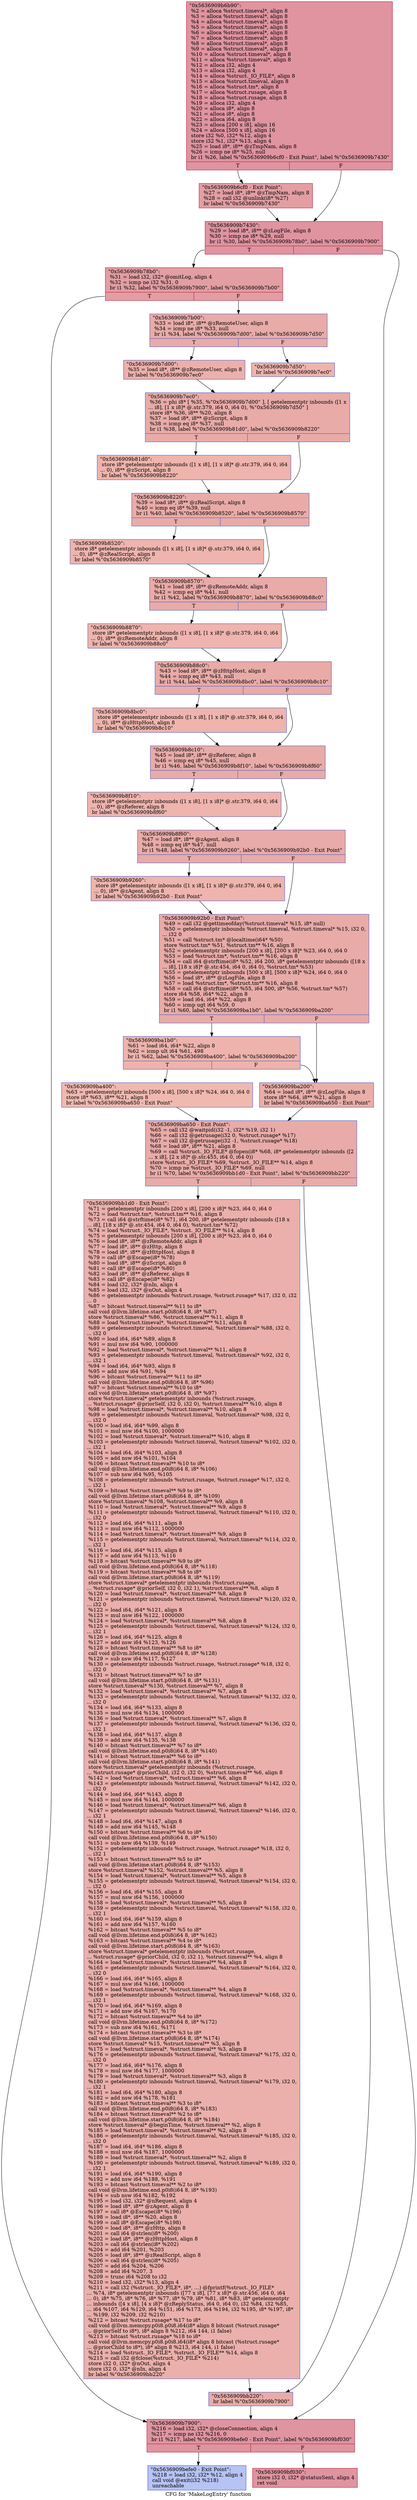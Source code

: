 digraph "CFG for 'MakeLogEntry' function" {
	label="CFG for 'MakeLogEntry' function";

	Node0x5636909b6b90 [shape=record,color="#b70d28ff", style=filled, fillcolor="#b70d2870",label="{\"0x5636909b6b90\":\l  %2 = alloca %struct.timeval*, align 8\l  %3 = alloca %struct.timeval*, align 8\l  %4 = alloca %struct.timeval*, align 8\l  %5 = alloca %struct.timeval*, align 8\l  %6 = alloca %struct.timeval*, align 8\l  %7 = alloca %struct.timeval*, align 8\l  %8 = alloca %struct.timeval*, align 8\l  %9 = alloca %struct.timeval*, align 8\l  %10 = alloca %struct.timeval*, align 8\l  %11 = alloca %struct.timeval*, align 8\l  %12 = alloca i32, align 4\l  %13 = alloca i32, align 4\l  %14 = alloca %struct._IO_FILE*, align 8\l  %15 = alloca %struct.timeval, align 8\l  %16 = alloca %struct.tm*, align 8\l  %17 = alloca %struct.rusage, align 8\l  %18 = alloca %struct.rusage, align 8\l  %19 = alloca i32, align 4\l  %20 = alloca i8*, align 8\l  %21 = alloca i8*, align 8\l  %22 = alloca i64, align 8\l  %23 = alloca [200 x i8], align 16\l  %24 = alloca [500 x i8], align 16\l  store i32 %0, i32* %12, align 4\l  store i32 %1, i32* %13, align 4\l  %25 = load i8*, i8** @zTmpNam, align 8\l  %26 = icmp ne i8* %25, null\l  br i1 %26, label %\"0x5636909b6cf0 - Exit Point\", label %\"0x5636909b7430\"\l|{<s0>T|<s1>F}}"];
	Node0x5636909b6b90:s0 -> Node0x5636909b6cf0;
	Node0x5636909b6b90:s1 -> Node0x5636909b7430;
	Node0x5636909b6cf0 [shape=record,color="#b70d28ff", style=filled, fillcolor="#be242e70",label="{\"0x5636909b6cf0 - Exit Point\":                    \l  %27 = load i8*, i8** @zTmpNam, align 8\l  %28 = call i32 @unlink(i8* %27)\l  br label %\"0x5636909b7430\"\l}"];
	Node0x5636909b6cf0 -> Node0x5636909b7430;
	Node0x5636909b7430 [shape=record,color="#b70d28ff", style=filled, fillcolor="#b70d2870",label="{\"0x5636909b7430\":                                 \l  %29 = load i8*, i8** @zLogFile, align 8\l  %30 = icmp ne i8* %29, null\l  br i1 %30, label %\"0x5636909b78b0\", label %\"0x5636909b7900\"\l|{<s0>T|<s1>F}}"];
	Node0x5636909b7430:s0 -> Node0x5636909b78b0;
	Node0x5636909b7430:s1 -> Node0x5636909b7900;
	Node0x5636909b78b0 [shape=record,color="#b70d28ff", style=filled, fillcolor="#be242e70",label="{\"0x5636909b78b0\":                                 \l  %31 = load i32, i32* @omitLog, align 4\l  %32 = icmp ne i32 %31, 0\l  br i1 %32, label %\"0x5636909b7900\", label %\"0x5636909b7b00\"\l|{<s0>T|<s1>F}}"];
	Node0x5636909b78b0:s0 -> Node0x5636909b7900;
	Node0x5636909b78b0:s1 -> Node0x5636909b7b00;
	Node0x5636909b7b00 [shape=record,color="#3d50c3ff", style=filled, fillcolor="#cc403a70",label="{\"0x5636909b7b00\":                                 \l  %33 = load i8*, i8** @zRemoteUser, align 8\l  %34 = icmp ne i8* %33, null\l  br i1 %34, label %\"0x5636909b7d00\", label %\"0x5636909b7d50\"\l|{<s0>T|<s1>F}}"];
	Node0x5636909b7b00:s0 -> Node0x5636909b7d00;
	Node0x5636909b7b00:s1 -> Node0x5636909b7d50;
	Node0x5636909b7d00 [shape=record,color="#3d50c3ff", style=filled, fillcolor="#d24b4070",label="{\"0x5636909b7d00\":                                 \l  %35 = load i8*, i8** @zRemoteUser, align 8\l  br label %\"0x5636909b7ec0\"\l}"];
	Node0x5636909b7d00 -> Node0x5636909b7ec0;
	Node0x5636909b7d50 [shape=record,color="#3d50c3ff", style=filled, fillcolor="#d8564670",label="{\"0x5636909b7d50\":                                 \l  br label %\"0x5636909b7ec0\"\l}"];
	Node0x5636909b7d50 -> Node0x5636909b7ec0;
	Node0x5636909b7ec0 [shape=record,color="#3d50c3ff", style=filled, fillcolor="#cc403a70",label="{\"0x5636909b7ec0\":                                 \l  %36 = phi i8* [ %35, %\"0x5636909b7d00\" ], [ getelementptr inbounds ([1 x\l... i8], [1 x i8]* @.str.379, i64 0, i64 0), %\"0x5636909b7d50\" ]\l  store i8* %36, i8** %20, align 8\l  %37 = load i8*, i8** @zScript, align 8\l  %38 = icmp eq i8* %37, null\l  br i1 %38, label %\"0x5636909b81d0\", label %\"0x5636909b8220\"\l|{<s0>T|<s1>F}}"];
	Node0x5636909b7ec0:s0 -> Node0x5636909b81d0;
	Node0x5636909b7ec0:s1 -> Node0x5636909b8220;
	Node0x5636909b81d0 [shape=record,color="#3d50c3ff", style=filled, fillcolor="#d8564670",label="{\"0x5636909b81d0\":                                 \l  store i8* getelementptr inbounds ([1 x i8], [1 x i8]* @.str.379, i64 0, i64\l... 0), i8** @zScript, align 8\l  br label %\"0x5636909b8220\"\l}"];
	Node0x5636909b81d0 -> Node0x5636909b8220;
	Node0x5636909b8220 [shape=record,color="#3d50c3ff", style=filled, fillcolor="#cc403a70",label="{\"0x5636909b8220\":                                 \l  %39 = load i8*, i8** @zRealScript, align 8\l  %40 = icmp eq i8* %39, null\l  br i1 %40, label %\"0x5636909b8520\", label %\"0x5636909b8570\"\l|{<s0>T|<s1>F}}"];
	Node0x5636909b8220:s0 -> Node0x5636909b8520;
	Node0x5636909b8220:s1 -> Node0x5636909b8570;
	Node0x5636909b8520 [shape=record,color="#3d50c3ff", style=filled, fillcolor="#d8564670",label="{\"0x5636909b8520\":                                 \l  store i8* getelementptr inbounds ([1 x i8], [1 x i8]* @.str.379, i64 0, i64\l... 0), i8** @zRealScript, align 8\l  br label %\"0x5636909b8570\"\l}"];
	Node0x5636909b8520 -> Node0x5636909b8570;
	Node0x5636909b8570 [shape=record,color="#3d50c3ff", style=filled, fillcolor="#cc403a70",label="{\"0x5636909b8570\":                                 \l  %41 = load i8*, i8** @zRemoteAddr, align 8\l  %42 = icmp eq i8* %41, null\l  br i1 %42, label %\"0x5636909b8870\", label %\"0x5636909b88c0\"\l|{<s0>T|<s1>F}}"];
	Node0x5636909b8570:s0 -> Node0x5636909b8870;
	Node0x5636909b8570:s1 -> Node0x5636909b88c0;
	Node0x5636909b8870 [shape=record,color="#3d50c3ff", style=filled, fillcolor="#d8564670",label="{\"0x5636909b8870\":                                 \l  store i8* getelementptr inbounds ([1 x i8], [1 x i8]* @.str.379, i64 0, i64\l... 0), i8** @zRemoteAddr, align 8\l  br label %\"0x5636909b88c0\"\l}"];
	Node0x5636909b8870 -> Node0x5636909b88c0;
	Node0x5636909b88c0 [shape=record,color="#3d50c3ff", style=filled, fillcolor="#cc403a70",label="{\"0x5636909b88c0\":                                 \l  %43 = load i8*, i8** @zHttpHost, align 8\l  %44 = icmp eq i8* %43, null\l  br i1 %44, label %\"0x5636909b8bc0\", label %\"0x5636909b8c10\"\l|{<s0>T|<s1>F}}"];
	Node0x5636909b88c0:s0 -> Node0x5636909b8bc0;
	Node0x5636909b88c0:s1 -> Node0x5636909b8c10;
	Node0x5636909b8bc0 [shape=record,color="#3d50c3ff", style=filled, fillcolor="#d8564670",label="{\"0x5636909b8bc0\":                                 \l  store i8* getelementptr inbounds ([1 x i8], [1 x i8]* @.str.379, i64 0, i64\l... 0), i8** @zHttpHost, align 8\l  br label %\"0x5636909b8c10\"\l}"];
	Node0x5636909b8bc0 -> Node0x5636909b8c10;
	Node0x5636909b8c10 [shape=record,color="#3d50c3ff", style=filled, fillcolor="#cc403a70",label="{\"0x5636909b8c10\":                                 \l  %45 = load i8*, i8** @zReferer, align 8\l  %46 = icmp eq i8* %45, null\l  br i1 %46, label %\"0x5636909b8f10\", label %\"0x5636909b8f60\"\l|{<s0>T|<s1>F}}"];
	Node0x5636909b8c10:s0 -> Node0x5636909b8f10;
	Node0x5636909b8c10:s1 -> Node0x5636909b8f60;
	Node0x5636909b8f10 [shape=record,color="#3d50c3ff", style=filled, fillcolor="#d8564670",label="{\"0x5636909b8f10\":                                 \l  store i8* getelementptr inbounds ([1 x i8], [1 x i8]* @.str.379, i64 0, i64\l... 0), i8** @zReferer, align 8\l  br label %\"0x5636909b8f60\"\l}"];
	Node0x5636909b8f10 -> Node0x5636909b8f60;
	Node0x5636909b8f60 [shape=record,color="#3d50c3ff", style=filled, fillcolor="#cc403a70",label="{\"0x5636909b8f60\":                                 \l  %47 = load i8*, i8** @zAgent, align 8\l  %48 = icmp eq i8* %47, null\l  br i1 %48, label %\"0x5636909b9260\", label %\"0x5636909b92b0 - Exit Point\"\l|{<s0>T|<s1>F}}"];
	Node0x5636909b8f60:s0 -> Node0x5636909b9260;
	Node0x5636909b8f60:s1 -> Node0x5636909b92b0;
	Node0x5636909b9260 [shape=record,color="#3d50c3ff", style=filled, fillcolor="#d8564670",label="{\"0x5636909b9260\":                                 \l  store i8* getelementptr inbounds ([1 x i8], [1 x i8]* @.str.379, i64 0, i64\l... 0), i8** @zAgent, align 8\l  br label %\"0x5636909b92b0 - Exit Point\"\l}"];
	Node0x5636909b9260 -> Node0x5636909b92b0;
	Node0x5636909b92b0 [shape=record,color="#3d50c3ff", style=filled, fillcolor="#cc403a70",label="{\"0x5636909b92b0 - Exit Point\":                    \l  %49 = call i32 @gettimeofday(%struct.timeval* %15, i8* null)\l  %50 = getelementptr inbounds %struct.timeval, %struct.timeval* %15, i32 0,\l... i32 0\l  %51 = call %struct.tm* @localtime(i64* %50)\l  store %struct.tm* %51, %struct.tm** %16, align 8\l  %52 = getelementptr inbounds [200 x i8], [200 x i8]* %23, i64 0, i64 0\l  %53 = load %struct.tm*, %struct.tm** %16, align 8\l  %54 = call i64 @strftime(i8* %52, i64 200, i8* getelementptr inbounds ([18 x\l... i8], [18 x i8]* @.str.454, i64 0, i64 0), %struct.tm* %53)\l  %55 = getelementptr inbounds [500 x i8], [500 x i8]* %24, i64 0, i64 0\l  %56 = load i8*, i8** @zLogFile, align 8\l  %57 = load %struct.tm*, %struct.tm** %16, align 8\l  %58 = call i64 @strftime(i8* %55, i64 500, i8* %56, %struct.tm* %57)\l  store i64 %58, i64* %22, align 8\l  %59 = load i64, i64* %22, align 8\l  %60 = icmp ugt i64 %59, 0\l  br i1 %60, label %\"0x5636909ba1b0\", label %\"0x5636909ba200\"\l|{<s0>T|<s1>F}}"];
	Node0x5636909b92b0:s0 -> Node0x5636909ba1b0;
	Node0x5636909b92b0:s1 -> Node0x5636909ba200;
	Node0x5636909ba1b0 [shape=record,color="#3d50c3ff", style=filled, fillcolor="#d6524470",label="{\"0x5636909ba1b0\":                                 \l  %61 = load i64, i64* %22, align 8\l  %62 = icmp ult i64 %61, 498\l  br i1 %62, label %\"0x5636909ba400\", label %\"0x5636909ba200\"\l|{<s0>T|<s1>F}}"];
	Node0x5636909ba1b0:s0 -> Node0x5636909ba400;
	Node0x5636909ba1b0:s1 -> Node0x5636909ba200;
	Node0x5636909ba400 [shape=record,color="#3d50c3ff", style=filled, fillcolor="#de614d70",label="{\"0x5636909ba400\":                                 \l  %63 = getelementptr inbounds [500 x i8], [500 x i8]* %24, i64 0, i64 0\l  store i8* %63, i8** %21, align 8\l  br label %\"0x5636909ba650 - Exit Point\"\l}"];
	Node0x5636909ba400 -> Node0x5636909ba650;
	Node0x5636909ba200 [shape=record,color="#3d50c3ff", style=filled, fillcolor="#d0473d70",label="{\"0x5636909ba200\":                                 \l  %64 = load i8*, i8** @zLogFile, align 8\l  store i8* %64, i8** %21, align 8\l  br label %\"0x5636909ba650 - Exit Point\"\l}"];
	Node0x5636909ba200 -> Node0x5636909ba650;
	Node0x5636909ba650 [shape=record,color="#3d50c3ff", style=filled, fillcolor="#cc403a70",label="{\"0x5636909ba650 - Exit Point\":                    \l  %65 = call i32 @waitpid(i32 -1, i32* %19, i32 1)\l  %66 = call i32 @getrusage(i32 0, %struct.rusage* %17)\l  %67 = call i32 @getrusage(i32 -1, %struct.rusage* %18)\l  %68 = load i8*, i8** %21, align 8\l  %69 = call %struct._IO_FILE* @fopen(i8* %68, i8* getelementptr inbounds ([2\l... x i8], [2 x i8]* @.str.455, i64 0, i64 0))\l  store %struct._IO_FILE* %69, %struct._IO_FILE** %14, align 8\l  %70 = icmp ne %struct._IO_FILE* %69, null\l  br i1 %70, label %\"0x5636909bb1d0 - Exit Point\", label %\"0x5636909bb220\"\l|{<s0>T|<s1>F}}"];
	Node0x5636909ba650:s0 -> Node0x5636909bb1d0;
	Node0x5636909ba650:s1 -> Node0x5636909bb220;
	Node0x5636909bb1d0 [shape=record,color="#3d50c3ff", style=filled, fillcolor="#d24b4070",label="{\"0x5636909bb1d0 - Exit Point\":                    \l  %71 = getelementptr inbounds [200 x i8], [200 x i8]* %23, i64 0, i64 0\l  %72 = load %struct.tm*, %struct.tm** %16, align 8\l  %73 = call i64 @strftime(i8* %71, i64 200, i8* getelementptr inbounds ([18 x\l... i8], [18 x i8]* @.str.454, i64 0, i64 0), %struct.tm* %72)\l  %74 = load %struct._IO_FILE*, %struct._IO_FILE** %14, align 8\l  %75 = getelementptr inbounds [200 x i8], [200 x i8]* %23, i64 0, i64 0\l  %76 = load i8*, i8** @zRemoteAddr, align 8\l  %77 = load i8*, i8** @zHttp, align 8\l  %78 = load i8*, i8** @zHttpHost, align 8\l  %79 = call i8* @Escape(i8* %78)\l  %80 = load i8*, i8** @zScript, align 8\l  %81 = call i8* @Escape(i8* %80)\l  %82 = load i8*, i8** @zReferer, align 8\l  %83 = call i8* @Escape(i8* %82)\l  %84 = load i32, i32* @nIn, align 4\l  %85 = load i32, i32* @nOut, align 4\l  %86 = getelementptr inbounds %struct.rusage, %struct.rusage* %17, i32 0, i32\l... 0\l  %87 = bitcast %struct.timeval** %11 to i8*\l  call void @llvm.lifetime.start.p0i8(i64 8, i8* %87)\l  store %struct.timeval* %86, %struct.timeval** %11, align 8\l  %88 = load %struct.timeval*, %struct.timeval** %11, align 8\l  %89 = getelementptr inbounds %struct.timeval, %struct.timeval* %88, i32 0,\l... i32 0\l  %90 = load i64, i64* %89, align 8\l  %91 = mul nsw i64 %90, 1000000\l  %92 = load %struct.timeval*, %struct.timeval** %11, align 8\l  %93 = getelementptr inbounds %struct.timeval, %struct.timeval* %92, i32 0,\l... i32 1\l  %94 = load i64, i64* %93, align 8\l  %95 = add nsw i64 %91, %94\l  %96 = bitcast %struct.timeval** %11 to i8*\l  call void @llvm.lifetime.end.p0i8(i64 8, i8* %96)\l  %97 = bitcast %struct.timeval** %10 to i8*\l  call void @llvm.lifetime.start.p0i8(i64 8, i8* %97)\l  store %struct.timeval* getelementptr inbounds (%struct.rusage,\l... %struct.rusage* @priorSelf, i32 0, i32 0), %struct.timeval** %10, align 8\l  %98 = load %struct.timeval*, %struct.timeval** %10, align 8\l  %99 = getelementptr inbounds %struct.timeval, %struct.timeval* %98, i32 0,\l... i32 0\l  %100 = load i64, i64* %99, align 8\l  %101 = mul nsw i64 %100, 1000000\l  %102 = load %struct.timeval*, %struct.timeval** %10, align 8\l  %103 = getelementptr inbounds %struct.timeval, %struct.timeval* %102, i32 0,\l... i32 1\l  %104 = load i64, i64* %103, align 8\l  %105 = add nsw i64 %101, %104\l  %106 = bitcast %struct.timeval** %10 to i8*\l  call void @llvm.lifetime.end.p0i8(i64 8, i8* %106)\l  %107 = sub nsw i64 %95, %105\l  %108 = getelementptr inbounds %struct.rusage, %struct.rusage* %17, i32 0,\l... i32 1\l  %109 = bitcast %struct.timeval** %9 to i8*\l  call void @llvm.lifetime.start.p0i8(i64 8, i8* %109)\l  store %struct.timeval* %108, %struct.timeval** %9, align 8\l  %110 = load %struct.timeval*, %struct.timeval** %9, align 8\l  %111 = getelementptr inbounds %struct.timeval, %struct.timeval* %110, i32 0,\l... i32 0\l  %112 = load i64, i64* %111, align 8\l  %113 = mul nsw i64 %112, 1000000\l  %114 = load %struct.timeval*, %struct.timeval** %9, align 8\l  %115 = getelementptr inbounds %struct.timeval, %struct.timeval* %114, i32 0,\l... i32 1\l  %116 = load i64, i64* %115, align 8\l  %117 = add nsw i64 %113, %116\l  %118 = bitcast %struct.timeval** %9 to i8*\l  call void @llvm.lifetime.end.p0i8(i64 8, i8* %118)\l  %119 = bitcast %struct.timeval** %8 to i8*\l  call void @llvm.lifetime.start.p0i8(i64 8, i8* %119)\l  store %struct.timeval* getelementptr inbounds (%struct.rusage,\l... %struct.rusage* @priorSelf, i32 0, i32 1), %struct.timeval** %8, align 8\l  %120 = load %struct.timeval*, %struct.timeval** %8, align 8\l  %121 = getelementptr inbounds %struct.timeval, %struct.timeval* %120, i32 0,\l... i32 0\l  %122 = load i64, i64* %121, align 8\l  %123 = mul nsw i64 %122, 1000000\l  %124 = load %struct.timeval*, %struct.timeval** %8, align 8\l  %125 = getelementptr inbounds %struct.timeval, %struct.timeval* %124, i32 0,\l... i32 1\l  %126 = load i64, i64* %125, align 8\l  %127 = add nsw i64 %123, %126\l  %128 = bitcast %struct.timeval** %8 to i8*\l  call void @llvm.lifetime.end.p0i8(i64 8, i8* %128)\l  %129 = sub nsw i64 %117, %127\l  %130 = getelementptr inbounds %struct.rusage, %struct.rusage* %18, i32 0,\l... i32 0\l  %131 = bitcast %struct.timeval** %7 to i8*\l  call void @llvm.lifetime.start.p0i8(i64 8, i8* %131)\l  store %struct.timeval* %130, %struct.timeval** %7, align 8\l  %132 = load %struct.timeval*, %struct.timeval** %7, align 8\l  %133 = getelementptr inbounds %struct.timeval, %struct.timeval* %132, i32 0,\l... i32 0\l  %134 = load i64, i64* %133, align 8\l  %135 = mul nsw i64 %134, 1000000\l  %136 = load %struct.timeval*, %struct.timeval** %7, align 8\l  %137 = getelementptr inbounds %struct.timeval, %struct.timeval* %136, i32 0,\l... i32 1\l  %138 = load i64, i64* %137, align 8\l  %139 = add nsw i64 %135, %138\l  %140 = bitcast %struct.timeval** %7 to i8*\l  call void @llvm.lifetime.end.p0i8(i64 8, i8* %140)\l  %141 = bitcast %struct.timeval** %6 to i8*\l  call void @llvm.lifetime.start.p0i8(i64 8, i8* %141)\l  store %struct.timeval* getelementptr inbounds (%struct.rusage,\l... %struct.rusage* @priorChild, i32 0, i32 0), %struct.timeval** %6, align 8\l  %142 = load %struct.timeval*, %struct.timeval** %6, align 8\l  %143 = getelementptr inbounds %struct.timeval, %struct.timeval* %142, i32 0,\l... i32 0\l  %144 = load i64, i64* %143, align 8\l  %145 = mul nsw i64 %144, 1000000\l  %146 = load %struct.timeval*, %struct.timeval** %6, align 8\l  %147 = getelementptr inbounds %struct.timeval, %struct.timeval* %146, i32 0,\l... i32 1\l  %148 = load i64, i64* %147, align 8\l  %149 = add nsw i64 %145, %148\l  %150 = bitcast %struct.timeval** %6 to i8*\l  call void @llvm.lifetime.end.p0i8(i64 8, i8* %150)\l  %151 = sub nsw i64 %139, %149\l  %152 = getelementptr inbounds %struct.rusage, %struct.rusage* %18, i32 0,\l... i32 1\l  %153 = bitcast %struct.timeval** %5 to i8*\l  call void @llvm.lifetime.start.p0i8(i64 8, i8* %153)\l  store %struct.timeval* %152, %struct.timeval** %5, align 8\l  %154 = load %struct.timeval*, %struct.timeval** %5, align 8\l  %155 = getelementptr inbounds %struct.timeval, %struct.timeval* %154, i32 0,\l... i32 0\l  %156 = load i64, i64* %155, align 8\l  %157 = mul nsw i64 %156, 1000000\l  %158 = load %struct.timeval*, %struct.timeval** %5, align 8\l  %159 = getelementptr inbounds %struct.timeval, %struct.timeval* %158, i32 0,\l... i32 1\l  %160 = load i64, i64* %159, align 8\l  %161 = add nsw i64 %157, %160\l  %162 = bitcast %struct.timeval** %5 to i8*\l  call void @llvm.lifetime.end.p0i8(i64 8, i8* %162)\l  %163 = bitcast %struct.timeval** %4 to i8*\l  call void @llvm.lifetime.start.p0i8(i64 8, i8* %163)\l  store %struct.timeval* getelementptr inbounds (%struct.rusage,\l... %struct.rusage* @priorChild, i32 0, i32 1), %struct.timeval** %4, align 8\l  %164 = load %struct.timeval*, %struct.timeval** %4, align 8\l  %165 = getelementptr inbounds %struct.timeval, %struct.timeval* %164, i32 0,\l... i32 0\l  %166 = load i64, i64* %165, align 8\l  %167 = mul nsw i64 %166, 1000000\l  %168 = load %struct.timeval*, %struct.timeval** %4, align 8\l  %169 = getelementptr inbounds %struct.timeval, %struct.timeval* %168, i32 0,\l... i32 1\l  %170 = load i64, i64* %169, align 8\l  %171 = add nsw i64 %167, %170\l  %172 = bitcast %struct.timeval** %4 to i8*\l  call void @llvm.lifetime.end.p0i8(i64 8, i8* %172)\l  %173 = sub nsw i64 %161, %171\l  %174 = bitcast %struct.timeval** %3 to i8*\l  call void @llvm.lifetime.start.p0i8(i64 8, i8* %174)\l  store %struct.timeval* %15, %struct.timeval** %3, align 8\l  %175 = load %struct.timeval*, %struct.timeval** %3, align 8\l  %176 = getelementptr inbounds %struct.timeval, %struct.timeval* %175, i32 0,\l... i32 0\l  %177 = load i64, i64* %176, align 8\l  %178 = mul nsw i64 %177, 1000000\l  %179 = load %struct.timeval*, %struct.timeval** %3, align 8\l  %180 = getelementptr inbounds %struct.timeval, %struct.timeval* %179, i32 0,\l... i32 1\l  %181 = load i64, i64* %180, align 8\l  %182 = add nsw i64 %178, %181\l  %183 = bitcast %struct.timeval** %3 to i8*\l  call void @llvm.lifetime.end.p0i8(i64 8, i8* %183)\l  %184 = bitcast %struct.timeval** %2 to i8*\l  call void @llvm.lifetime.start.p0i8(i64 8, i8* %184)\l  store %struct.timeval* @beginTime, %struct.timeval** %2, align 8\l  %185 = load %struct.timeval*, %struct.timeval** %2, align 8\l  %186 = getelementptr inbounds %struct.timeval, %struct.timeval* %185, i32 0,\l... i32 0\l  %187 = load i64, i64* %186, align 8\l  %188 = mul nsw i64 %187, 1000000\l  %189 = load %struct.timeval*, %struct.timeval** %2, align 8\l  %190 = getelementptr inbounds %struct.timeval, %struct.timeval* %189, i32 0,\l... i32 1\l  %191 = load i64, i64* %190, align 8\l  %192 = add nsw i64 %188, %191\l  %193 = bitcast %struct.timeval** %2 to i8*\l  call void @llvm.lifetime.end.p0i8(i64 8, i8* %193)\l  %194 = sub nsw i64 %182, %192\l  %195 = load i32, i32* @nRequest, align 4\l  %196 = load i8*, i8** @zAgent, align 8\l  %197 = call i8* @Escape(i8* %196)\l  %198 = load i8*, i8** %20, align 8\l  %199 = call i8* @Escape(i8* %198)\l  %200 = load i8*, i8** @zHttp, align 8\l  %201 = call i64 @strlen(i8* %200)\l  %202 = load i8*, i8** @zHttpHost, align 8\l  %203 = call i64 @strlen(i8* %202)\l  %204 = add i64 %201, %203\l  %205 = load i8*, i8** @zRealScript, align 8\l  %206 = call i64 @strlen(i8* %205)\l  %207 = add i64 %204, %206\l  %208 = add i64 %207, 3\l  %209 = trunc i64 %208 to i32\l  %210 = load i32, i32* %13, align 4\l  %211 = call i32 (%struct._IO_FILE*, i8*, ...) @fprintf(%struct._IO_FILE*\l... %74, i8* getelementptr inbounds ([77 x i8], [77 x i8]* @.str.456, i64 0, i64\l... 0), i8* %75, i8* %76, i8* %77, i8* %79, i8* %81, i8* %83, i8* getelementptr\l... inbounds ([4 x i8], [4 x i8]* @zReplyStatus, i64 0, i64 0), i32 %84, i32 %85,\l... i64 %107, i64 %129, i64 %151, i64 %173, i64 %194, i32 %195, i8* %197, i8*\l... %199, i32 %209, i32 %210)\l  %212 = bitcast %struct.rusage* %17 to i8*\l  call void @llvm.memcpy.p0i8.p0i8.i64(i8* align 8 bitcast (%struct.rusage*\l... @priorSelf to i8*), i8* align 8 %212, i64 144, i1 false)\l  %213 = bitcast %struct.rusage* %18 to i8*\l  call void @llvm.memcpy.p0i8.p0i8.i64(i8* align 8 bitcast (%struct.rusage*\l... @priorChild to i8*), i8* align 8 %213, i64 144, i1 false)\l  %214 = load %struct._IO_FILE*, %struct._IO_FILE** %14, align 8\l  %215 = call i32 @fclose(%struct._IO_FILE* %214)\l  store i32 0, i32* @nOut, align 4\l  store i32 0, i32* @nIn, align 4\l  br label %\"0x5636909bb220\"\l}"];
	Node0x5636909bb1d0 -> Node0x5636909bb220;
	Node0x5636909bb220 [shape=record,color="#3d50c3ff", style=filled, fillcolor="#cc403a70",label="{\"0x5636909bb220\":                                 \l  br label %\"0x5636909b7900\"\l}"];
	Node0x5636909bb220 -> Node0x5636909b7900;
	Node0x5636909b7900 [shape=record,color="#b70d28ff", style=filled, fillcolor="#b70d2870",label="{\"0x5636909b7900\":                                 \l  %216 = load i32, i32* @closeConnection, align 4\l  %217 = icmp ne i32 %216, 0\l  br i1 %217, label %\"0x5636909befe0 - Exit Point\", label %\"0x5636909bf030\"\l|{<s0>T|<s1>F}}"];
	Node0x5636909b7900:s0 -> Node0x5636909befe0;
	Node0x5636909b7900:s1 -> Node0x5636909bf030;
	Node0x5636909befe0 [shape=record,color="#3d50c3ff", style=filled, fillcolor="#5977e370",label="{\"0x5636909befe0 - Exit Point\":                    \l  %218 = load i32, i32* %12, align 4\l  call void @exit(i32 %218)\l  unreachable\l}"];
	Node0x5636909bf030 [shape=record,color="#b70d28ff", style=filled, fillcolor="#b70d2870",label="{\"0x5636909bf030\":                                 \l  store i32 0, i32* @statusSent, align 4\l  ret void\l}"];
}
